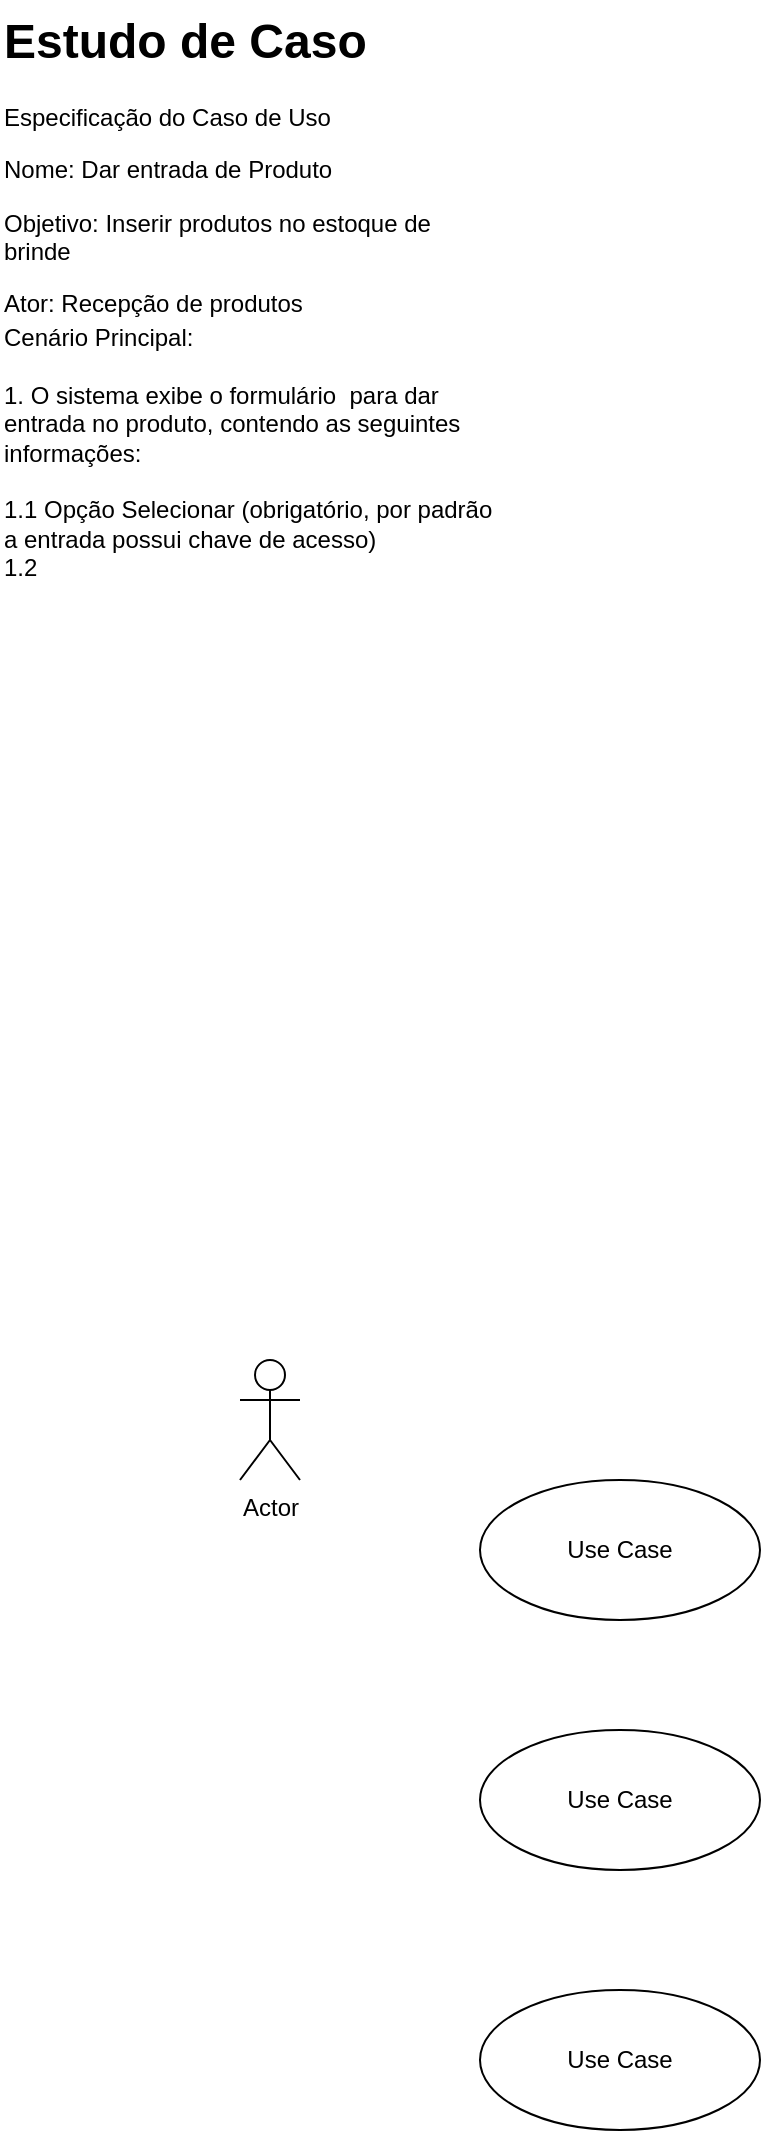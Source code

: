 <mxfile version="24.8.0">
  <diagram name="Página-1" id="yyB9Nb3cehIWXaKLEjLL">
    <mxGraphModel dx="1673" dy="825" grid="1" gridSize="10" guides="1" tooltips="1" connect="1" arrows="1" fold="1" page="1" pageScale="1" pageWidth="827" pageHeight="1169" math="0" shadow="0">
      <root>
        <mxCell id="0" />
        <mxCell id="1" parent="0" />
        <mxCell id="0T8ld3JZIWsMlSCex7S9-1" value="Actor" style="shape=umlActor;verticalLabelPosition=bottom;verticalAlign=top;html=1;" vertex="1" parent="1">
          <mxGeometry x="170" y="700" width="30" height="60" as="geometry" />
        </mxCell>
        <mxCell id="0T8ld3JZIWsMlSCex7S9-2" value="&lt;h1 style=&quot;margin-top: 0px;&quot;&gt;Estudo de Caso&lt;/h1&gt;&lt;p&gt;Especificação do Caso de Uso&lt;br&gt;&lt;/p&gt;&lt;p&gt;Nome: Dar entrada de Produto&lt;/p&gt;&lt;p&gt;Objetivo: Inserir produtos no estoque de brinde&lt;/p&gt;&lt;p&gt;Ator: Recepção de produtos&lt;/p&gt;" style="text;html=1;whiteSpace=wrap;overflow=hidden;rounded=0;" vertex="1" parent="1">
          <mxGeometry x="50" y="20" width="250" height="160" as="geometry" />
        </mxCell>
        <mxCell id="0T8ld3JZIWsMlSCex7S9-4" value="Use Case" style="ellipse;whiteSpace=wrap;html=1;" vertex="1" parent="1">
          <mxGeometry x="290" y="760" width="140" height="70" as="geometry" />
        </mxCell>
        <mxCell id="0T8ld3JZIWsMlSCex7S9-5" value="Use Case" style="ellipse;whiteSpace=wrap;html=1;" vertex="1" parent="1">
          <mxGeometry x="290" y="885" width="140" height="70" as="geometry" />
        </mxCell>
        <mxCell id="0T8ld3JZIWsMlSCex7S9-6" value="Use Case" style="ellipse;whiteSpace=wrap;html=1;" vertex="1" parent="1">
          <mxGeometry x="290" y="1015" width="140" height="70" as="geometry" />
        </mxCell>
        <mxCell id="0T8ld3JZIWsMlSCex7S9-7" value="Cenário Principal:&lt;div&gt;&lt;br&gt;&lt;/div&gt;&lt;div&gt;1. O sistema exibe o formulário&amp;nbsp; para dar entrada no produto, contendo as seguintes informações:&lt;/div&gt;&lt;div&gt;&lt;br&gt;&lt;/div&gt;&lt;div&gt;1.1 Opção Selecionar (obrigatório, por padrão a entrada possui chave de acesso)&lt;/div&gt;&lt;div&gt;1.2&amp;nbsp;&lt;/div&gt;" style="text;spacingTop=-5;whiteSpace=wrap;html=1;align=left;fontSize=12;fontFamily=Helvetica;fillColor=none;strokeColor=none;" vertex="1" parent="1">
          <mxGeometry x="50" y="180" width="250" height="470" as="geometry" />
        </mxCell>
      </root>
    </mxGraphModel>
  </diagram>
</mxfile>

